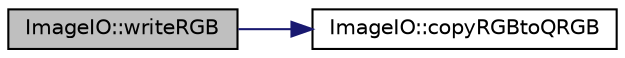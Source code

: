digraph "ImageIO::writeRGB"
{
 // INTERACTIVE_SVG=YES
  edge [fontname="Helvetica",fontsize="10",labelfontname="Helvetica",labelfontsize="10"];
  node [fontname="Helvetica",fontsize="10",shape=record];
  rankdir="LR";
  Node1 [label="ImageIO::writeRGB",height=0.2,width=0.4,color="black", fillcolor="grey75", style="filled", fontcolor="black"];
  Node1 -> Node2 [color="midnightblue",fontsize="10",style="solid",fontname="Helvetica"];
  Node2 [label="ImageIO::copyRGBtoQRGB",height=0.2,width=0.4,color="black", fillcolor="white", style="filled",URL="$d9/dde/class_image_i_o.html#a737413707992b8356d0725cad09984be"];
}
